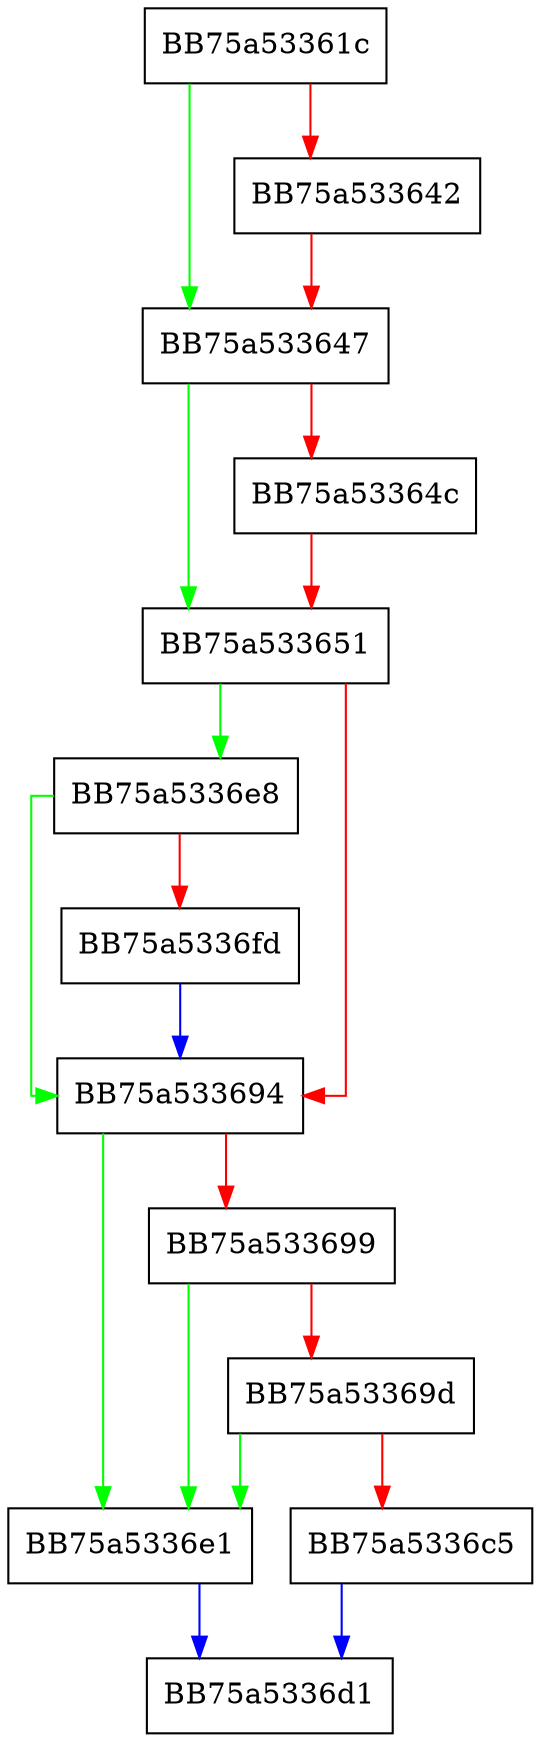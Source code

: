 digraph TestForDirectory {
  node [shape="box"];
  graph [splines=ortho];
  BB75a53361c -> BB75a533647 [color="green"];
  BB75a53361c -> BB75a533642 [color="red"];
  BB75a533642 -> BB75a533647 [color="red"];
  BB75a533647 -> BB75a533651 [color="green"];
  BB75a533647 -> BB75a53364c [color="red"];
  BB75a53364c -> BB75a533651 [color="red"];
  BB75a533651 -> BB75a5336e8 [color="green"];
  BB75a533651 -> BB75a533694 [color="red"];
  BB75a533694 -> BB75a5336e1 [color="green"];
  BB75a533694 -> BB75a533699 [color="red"];
  BB75a533699 -> BB75a5336e1 [color="green"];
  BB75a533699 -> BB75a53369d [color="red"];
  BB75a53369d -> BB75a5336e1 [color="green"];
  BB75a53369d -> BB75a5336c5 [color="red"];
  BB75a5336c5 -> BB75a5336d1 [color="blue"];
  BB75a5336e1 -> BB75a5336d1 [color="blue"];
  BB75a5336e8 -> BB75a533694 [color="green"];
  BB75a5336e8 -> BB75a5336fd [color="red"];
  BB75a5336fd -> BB75a533694 [color="blue"];
}